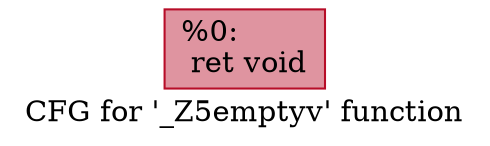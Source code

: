 digraph "CFG for '_Z5emptyv' function" {
	label="CFG for '_Z5emptyv' function";

	Node0x4d58130 [shape=record,color="#b70d28ff", style=filled, fillcolor="#b70d2870",label="{%0:\l  ret void\l}"];
}
